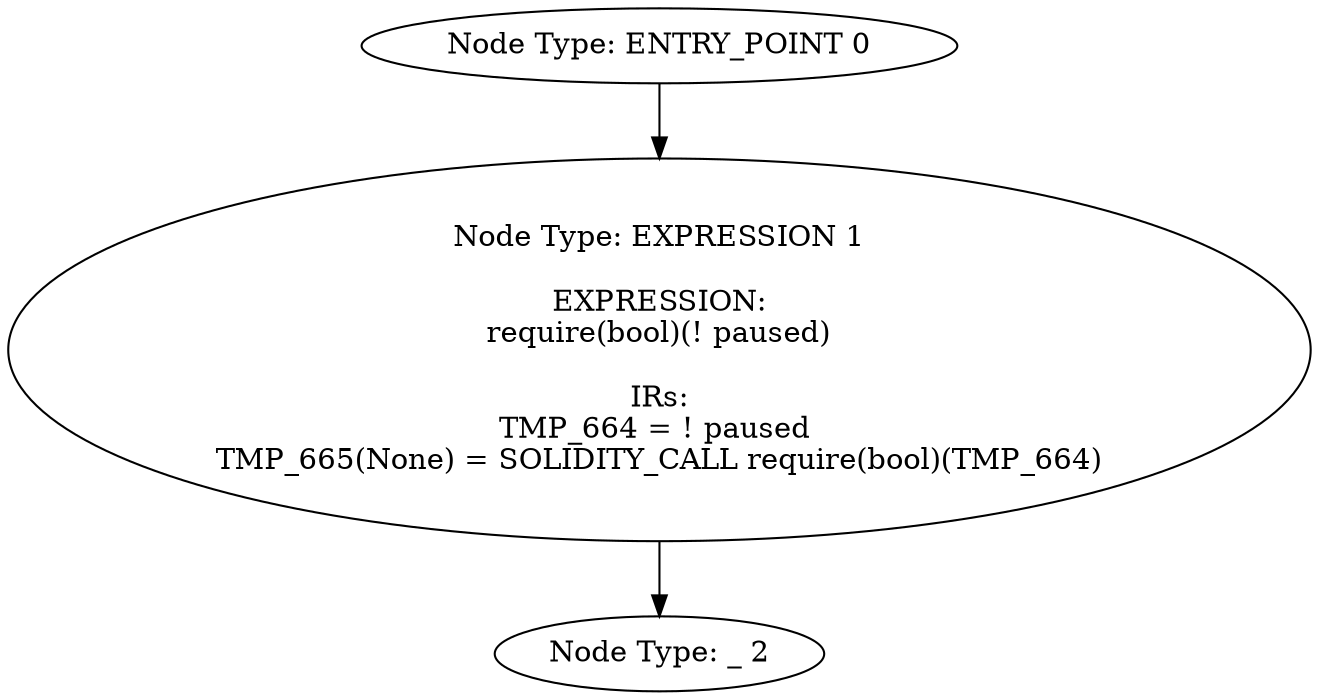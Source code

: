 digraph{
0[label="Node Type: ENTRY_POINT 0
"];
0->1;
1[label="Node Type: EXPRESSION 1

EXPRESSION:
require(bool)(! paused)

IRs:
TMP_664 = ! paused 
TMP_665(None) = SOLIDITY_CALL require(bool)(TMP_664)"];
1->2;
2[label="Node Type: _ 2
"];
}

